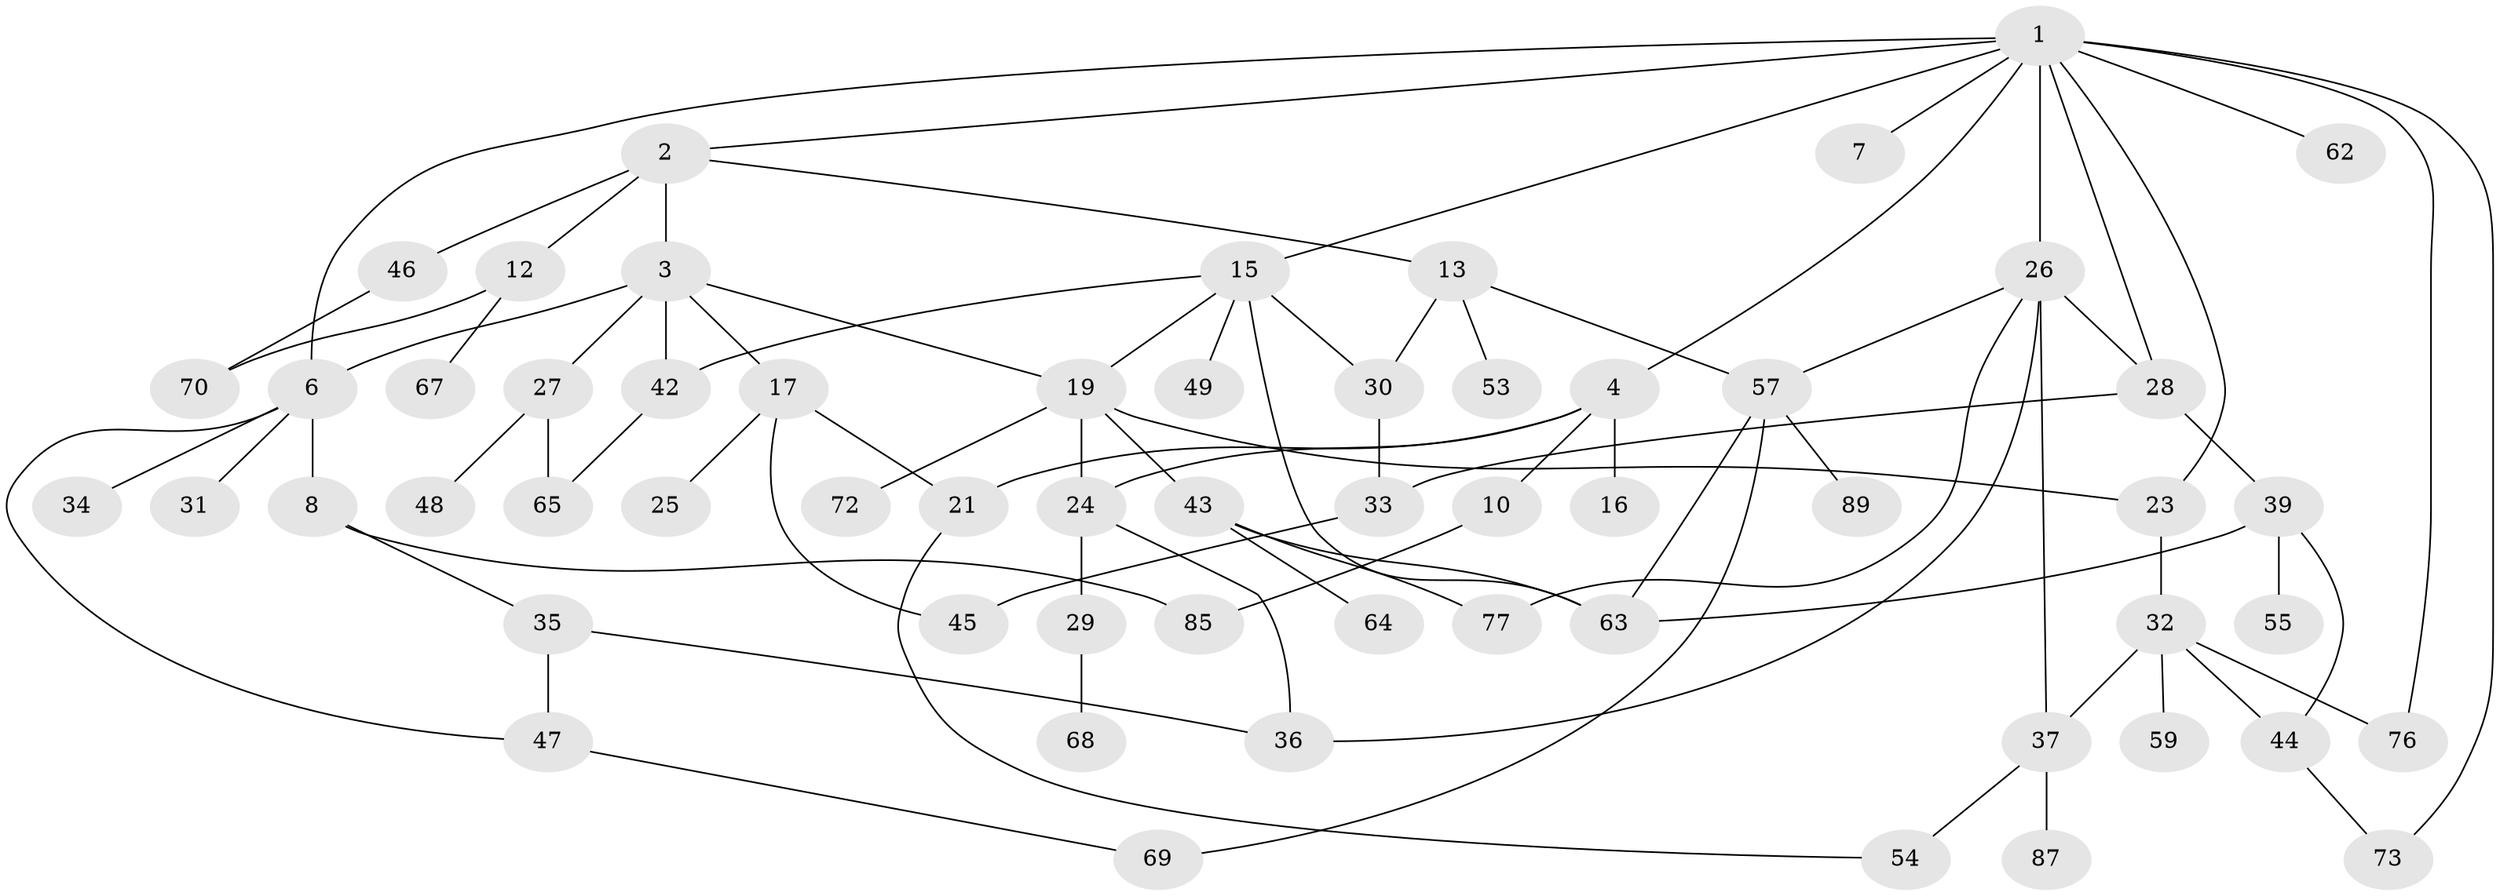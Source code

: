 // original degree distribution, {6: 0.03296703296703297, 5: 0.0989010989010989, 4: 0.10989010989010989, 1: 0.31868131868131866, 3: 0.18681318681318682, 7: 0.01098901098901099, 2: 0.24175824175824176}
// Generated by graph-tools (version 1.1) at 2025/10/02/27/25 16:10:53]
// undirected, 59 vertices, 85 edges
graph export_dot {
graph [start="1"]
  node [color=gray90,style=filled];
  1 [super="+11"];
  2;
  3 [super="+9"];
  4 [super="+5"];
  6 [super="+14"];
  7;
  8 [super="+22"];
  10 [super="+40"];
  12 [super="+88"];
  13 [super="+18"];
  15 [super="+52"];
  16;
  17 [super="+91"];
  19 [super="+20"];
  21;
  23 [super="+71"];
  24 [super="+58"];
  25;
  26 [super="+38"];
  27 [super="+79"];
  28;
  29 [super="+60"];
  30;
  31;
  32 [super="+51"];
  33 [super="+75"];
  34;
  35 [super="+50"];
  36 [super="+74"];
  37 [super="+41"];
  39 [super="+61"];
  42;
  43 [super="+66"];
  44 [super="+78"];
  45;
  46 [super="+82"];
  47 [super="+56"];
  48;
  49;
  53;
  54 [super="+84"];
  55;
  57 [super="+80"];
  59;
  62;
  63;
  64;
  65;
  67 [super="+83"];
  68;
  69;
  70 [super="+90"];
  72;
  73 [super="+81"];
  76;
  77;
  85 [super="+86"];
  87;
  89;
  1 -- 2;
  1 -- 4;
  1 -- 7;
  1 -- 62;
  1 -- 76;
  1 -- 23;
  1 -- 73;
  1 -- 26;
  1 -- 28;
  1 -- 15;
  1 -- 6;
  2 -- 3;
  2 -- 12;
  2 -- 13;
  2 -- 46;
  3 -- 6;
  3 -- 17;
  3 -- 27;
  3 -- 19;
  3 -- 42;
  4 -- 10;
  4 -- 16;
  4 -- 24;
  4 -- 21;
  6 -- 8;
  6 -- 31;
  6 -- 34;
  6 -- 47;
  8 -- 85;
  8 -- 35;
  10 -- 85;
  12 -- 67;
  12 -- 70;
  13 -- 57;
  13 -- 53;
  13 -- 30;
  15 -- 49;
  15 -- 63;
  15 -- 30;
  15 -- 42;
  15 -- 19;
  17 -- 21;
  17 -- 25;
  17 -- 45;
  19 -- 23;
  19 -- 72;
  19 -- 24;
  19 -- 43;
  21 -- 54;
  23 -- 32;
  24 -- 29;
  24 -- 36;
  26 -- 28;
  26 -- 36;
  26 -- 77;
  26 -- 57;
  26 -- 37;
  27 -- 48;
  27 -- 65;
  28 -- 39;
  28 -- 33;
  29 -- 68;
  30 -- 33;
  32 -- 37;
  32 -- 59;
  32 -- 76;
  32 -- 44;
  33 -- 45;
  35 -- 36;
  35 -- 47;
  37 -- 87;
  37 -- 54;
  39 -- 44;
  39 -- 55;
  39 -- 63;
  42 -- 65;
  43 -- 64;
  43 -- 77;
  43 -- 63;
  44 -- 73;
  46 -- 70;
  47 -- 69;
  57 -- 63;
  57 -- 69;
  57 -- 89;
}
